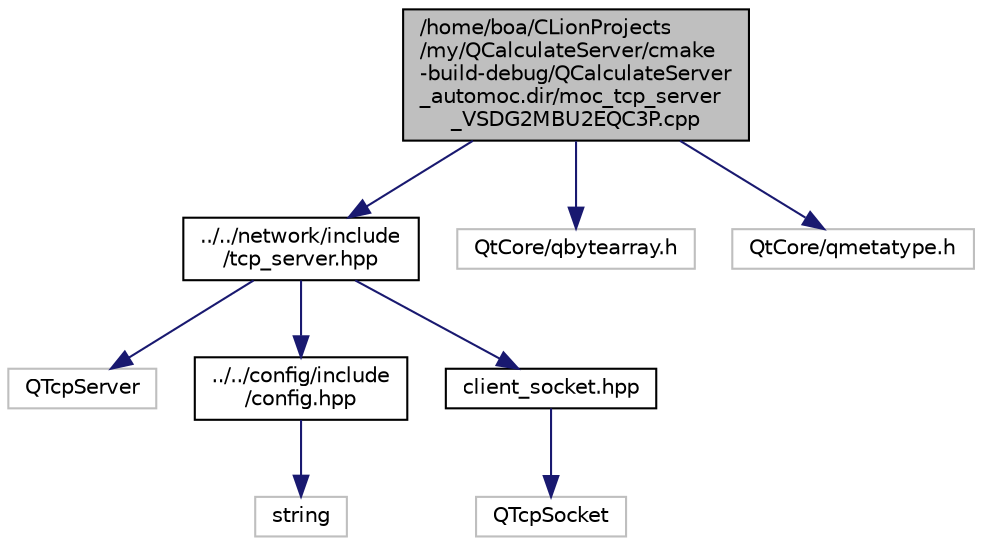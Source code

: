 digraph "/home/boa/CLionProjects/my/QCalculateServer/cmake-build-debug/QCalculateServer_automoc.dir/moc_tcp_server_VSDG2MBU2EQC3P.cpp"
{
 // INTERACTIVE_SVG=YES
  bgcolor="transparent";
  edge [fontname="Helvetica",fontsize="10",labelfontname="Helvetica",labelfontsize="10"];
  node [fontname="Helvetica",fontsize="10",shape=record];
  Node1 [label="/home/boa/CLionProjects\l/my/QCalculateServer/cmake\l-build-debug/QCalculateServer\l_automoc.dir/moc_tcp_server\l_VSDG2MBU2EQC3P.cpp",height=0.2,width=0.4,color="black", fillcolor="grey75", style="filled", fontcolor="black"];
  Node1 -> Node2 [color="midnightblue",fontsize="10",style="solid",fontname="Helvetica"];
  Node2 [label="../../network/include\l/tcp_server.hpp",height=0.2,width=0.4,color="black",URL="$tcp__server_8hpp.html"];
  Node2 -> Node3 [color="midnightblue",fontsize="10",style="solid",fontname="Helvetica"];
  Node3 [label="QTcpServer",height=0.2,width=0.4,color="grey75"];
  Node2 -> Node4 [color="midnightblue",fontsize="10",style="solid",fontname="Helvetica"];
  Node4 [label="../../config/include\l/config.hpp",height=0.2,width=0.4,color="black",URL="$config_8hpp.html"];
  Node4 -> Node5 [color="midnightblue",fontsize="10",style="solid",fontname="Helvetica"];
  Node5 [label="string",height=0.2,width=0.4,color="grey75"];
  Node2 -> Node6 [color="midnightblue",fontsize="10",style="solid",fontname="Helvetica"];
  Node6 [label="client_socket.hpp",height=0.2,width=0.4,color="black",URL="$client__socket_8hpp.html"];
  Node6 -> Node7 [color="midnightblue",fontsize="10",style="solid",fontname="Helvetica"];
  Node7 [label="QTcpSocket",height=0.2,width=0.4,color="grey75"];
  Node1 -> Node8 [color="midnightblue",fontsize="10",style="solid",fontname="Helvetica"];
  Node8 [label="QtCore/qbytearray.h",height=0.2,width=0.4,color="grey75"];
  Node1 -> Node9 [color="midnightblue",fontsize="10",style="solid",fontname="Helvetica"];
  Node9 [label="QtCore/qmetatype.h",height=0.2,width=0.4,color="grey75"];
}
